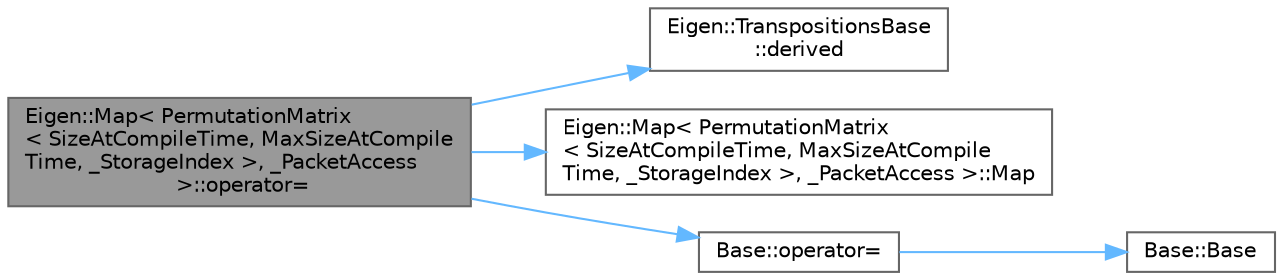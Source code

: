 digraph "Eigen::Map&lt; PermutationMatrix&lt; SizeAtCompileTime, MaxSizeAtCompileTime, _StorageIndex &gt;, _PacketAccess &gt;::operator="
{
 // LATEX_PDF_SIZE
  bgcolor="transparent";
  edge [fontname=Helvetica,fontsize=10,labelfontname=Helvetica,labelfontsize=10];
  node [fontname=Helvetica,fontsize=10,shape=box,height=0.2,width=0.4];
  rankdir="LR";
  Node1 [id="Node000001",label="Eigen::Map\< PermutationMatrix\l\< SizeAtCompileTime, MaxSizeAtCompile\lTime, _StorageIndex \>, _PacketAccess\l \>::operator=",height=0.2,width=0.4,color="gray40", fillcolor="grey60", style="filled", fontcolor="black",tooltip=" "];
  Node1 -> Node2 [id="edge1_Node000001_Node000002",color="steelblue1",style="solid",tooltip=" "];
  Node2 [id="Node000002",label="Eigen::TranspositionsBase\l::derived",height=0.2,width=0.4,color="grey40", fillcolor="white", style="filled",URL="$class_eigen_1_1_transpositions_base.html#a3cbdb9849687a55f0f58fe270b1ba8df",tooltip=" "];
  Node1 -> Node3 [id="edge2_Node000001_Node000003",color="steelblue1",style="solid",tooltip=" "];
  Node3 [id="Node000003",label="Eigen::Map\< PermutationMatrix\l\< SizeAtCompileTime, MaxSizeAtCompile\lTime, _StorageIndex \>, _PacketAccess \>::Map",height=0.2,width=0.4,color="grey40", fillcolor="white", style="filled",URL="$class_eigen_1_1_map_3_01_permutation_matrix_3_01_size_at_compile_time_00_01_max_size_at_compile_2f9d18bf0084dbfb13fbbfe14adaf22d.html#a05eccf00b64d8d13c8f7887846acfda2",tooltip=" "];
  Node1 -> Node4 [id="edge3_Node000001_Node000004",color="steelblue1",style="solid",tooltip=" "];
  Node4 [id="Node000004",label="Base::operator=",height=0.2,width=0.4,color="grey40", fillcolor="white", style="filled",URL="$class_base.html#ad6a2e374145155a6a5f597ed603172ce",tooltip=" "];
  Node4 -> Node5 [id="edge4_Node000004_Node000005",color="steelblue1",style="solid",tooltip=" "];
  Node5 [id="Node000005",label="Base::Base",height=0.2,width=0.4,color="grey40", fillcolor="white", style="filled",URL="$class_base.html#a5ffe0568374d8b9b4c4ec32953fd6453",tooltip=" "];
}
